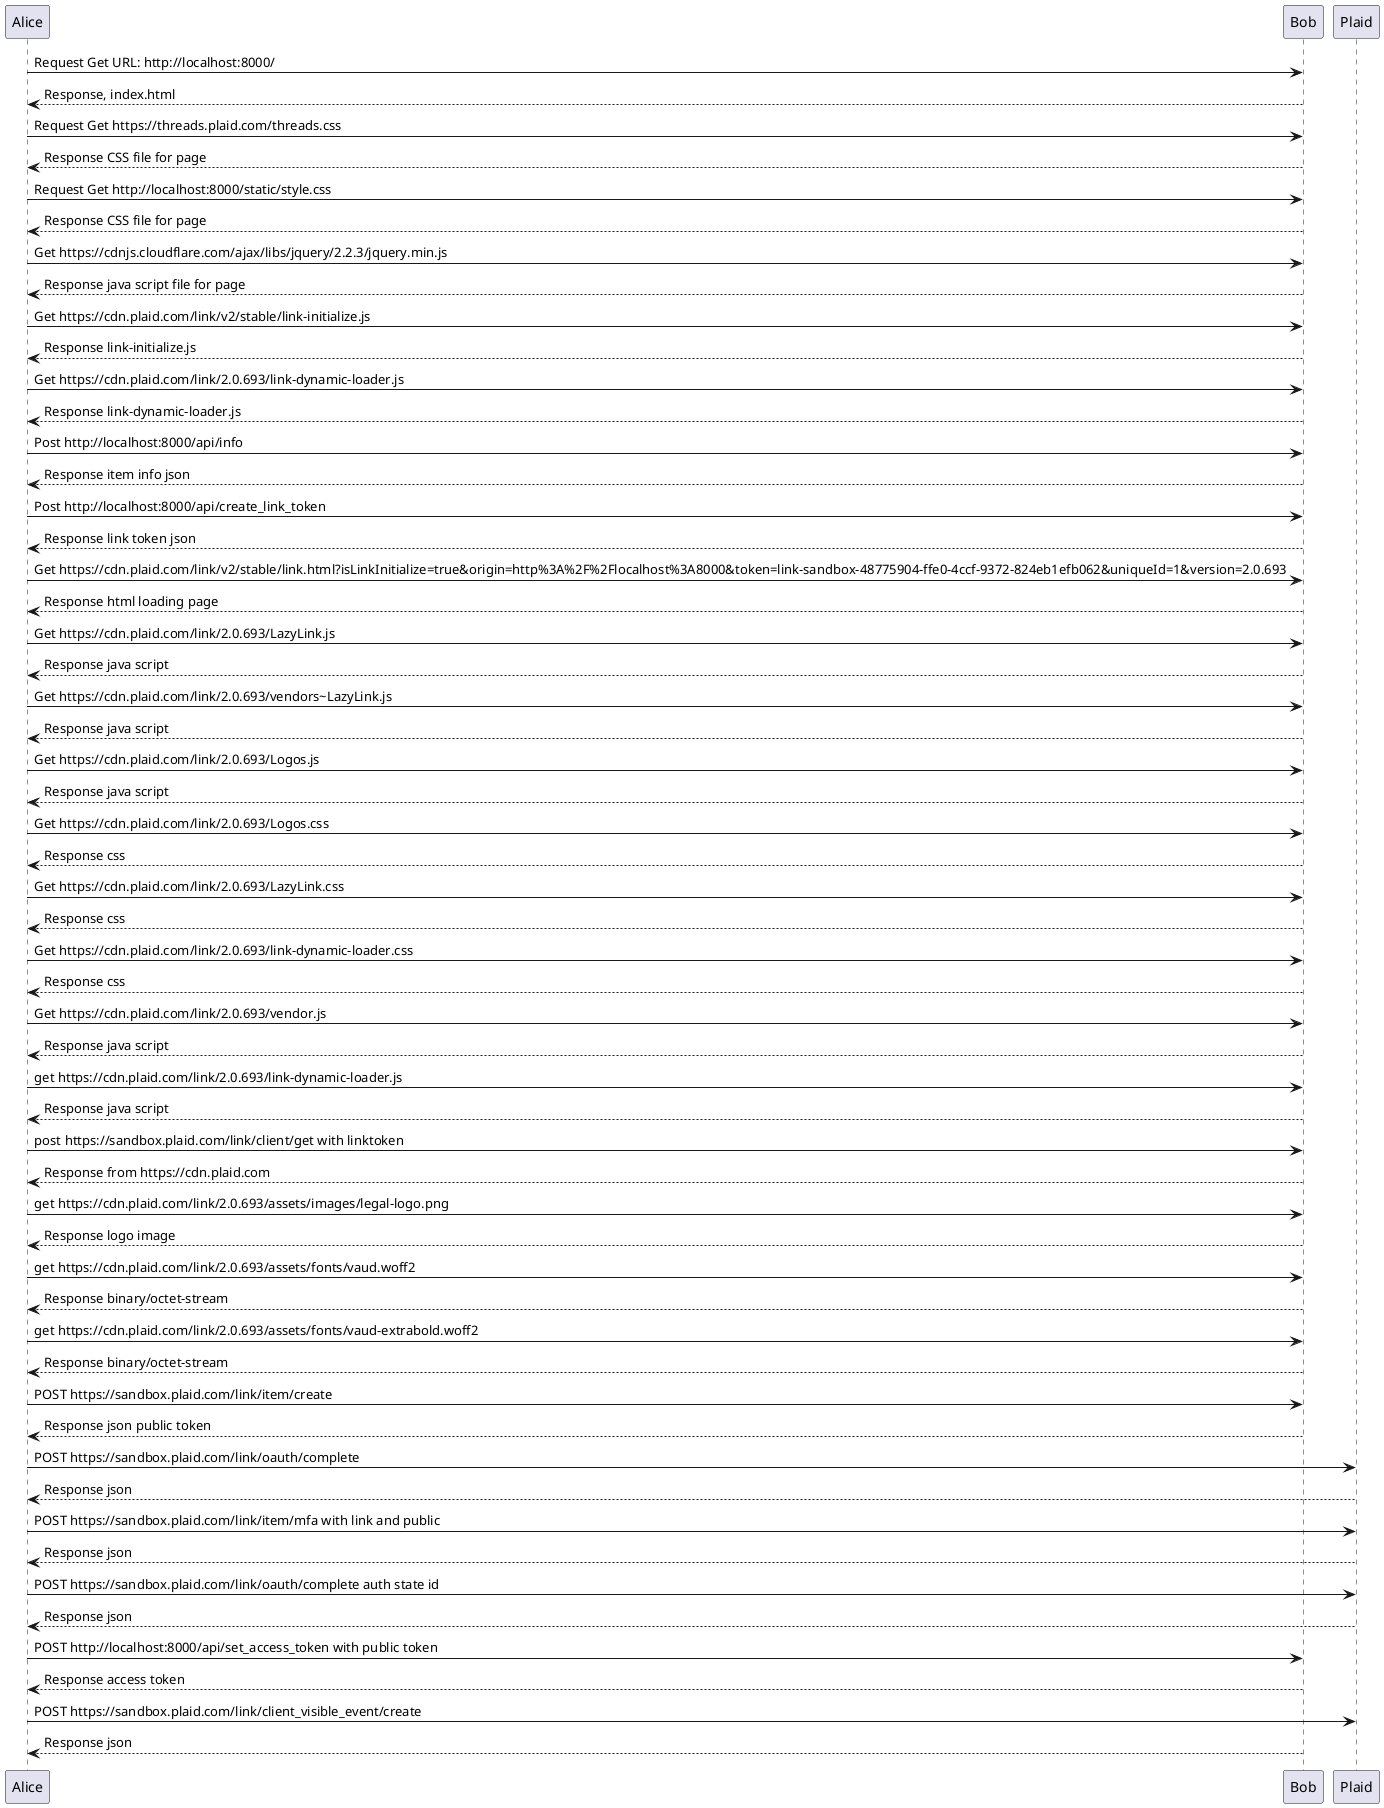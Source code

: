 @startuml
Alice -> Bob: Request Get URL: http://localhost:8000/
Bob --> Alice: Response, index.html

Alice -> Bob: Request Get https://threads.plaid.com/threads.css
Alice <-- Bob: Response CSS file for page

Alice -> Bob: Request Get http://localhost:8000/static/style.css
Alice <-- Bob: Response CSS file for page

Alice -> Bob: Get https://cdnjs.cloudflare.com/ajax/libs/jquery/2.2.3/jquery.min.js
Alice <-- Bob: Response java script file for page

Alice -> Bob: Get https://cdn.plaid.com/link/v2/stable/link-initialize.js
Alice <-- Bob: Response link-initialize.js

Alice -> Bob: Get https://cdn.plaid.com/link/2.0.693/link-dynamic-loader.js
Alice <-- Bob: Response link-dynamic-loader.js

Alice -> Bob: Post http://localhost:8000/api/info
Alice <-- Bob: Response item info json

Alice -> Bob: Post http://localhost:8000/api/create_link_token
Alice <-- Bob: Response link token json

Alice -> Bob: Get https://cdn.plaid.com/link/v2/stable/link.html?isLinkInitialize=true&origin=http%3A%2F%2Flocalhost%3A8000&token=link-sandbox-48775904-ffe0-4ccf-9372-824eb1efb062&uniqueId=1&version=2.0.693
Alice <-- Bob: Response html loading page


Alice -> Bob: Get https://cdn.plaid.com/link/2.0.693/LazyLink.js
Alice <-- Bob: Response java script

Alice -> Bob: Get https://cdn.plaid.com/link/2.0.693/vendors~LazyLink.js
Alice <-- Bob: Response java script

Alice -> Bob: Get https://cdn.plaid.com/link/2.0.693/Logos.js
Alice <-- Bob: Response java script

Alice -> Bob: Get https://cdn.plaid.com/link/2.0.693/Logos.css
Alice <-- Bob: Response css

Alice -> Bob: Get https://cdn.plaid.com/link/2.0.693/LazyLink.css
Alice <-- Bob: Response css

Alice -> Bob: Get https://cdn.plaid.com/link/2.0.693/link-dynamic-loader.css
Alice <-- Bob: Response css

Alice -> Bob: Get https://cdn.plaid.com/link/2.0.693/vendor.js
Alice <-- Bob: Response java script

Alice -> Bob: get https://cdn.plaid.com/link/2.0.693/link-dynamic-loader.js
Alice <-- Bob: Response java script

Alice -> Bob: post https://sandbox.plaid.com/link/client/get with linktoken
Alice <-- Bob: Response from https://cdn.plaid.com

Alice -> Bob: get https://cdn.plaid.com/link/2.0.693/assets/images/legal-logo.png
Alice <-- Bob: Response logo image

Alice -> Bob: get https://cdn.plaid.com/link/2.0.693/assets/fonts/vaud.woff2
Alice <-- Bob: Response binary/octet-stream

Alice -> Bob: get https://cdn.plaid.com/link/2.0.693/assets/fonts/vaud-extrabold.woff2
Alice <-- Bob: Response binary/octet-stream

Alice -> Bob: POST https://sandbox.plaid.com/link/item/create
Alice <-- Bob: Response json public token

Alice -> Plaid: POST https://sandbox.plaid.com/link/oauth/complete
Alice <-- Plaid: Response json

Alice -> Plaid: POST https://sandbox.plaid.com/link/item/mfa with link and public
Alice <-- Plaid: Response json\

Alice -> Plaid: POST https://sandbox.plaid.com/link/oauth/complete auth state id
Alice <-- Plaid: Response json

Alice -> Bob: POST http://localhost:8000/api/set_access_token with public token
Alice <-- Bob: Response access token

Alice -> Plaid: POST https://sandbox.plaid.com/link/client_visible_event/create
Alice <-- Bob: Response json
@enduml